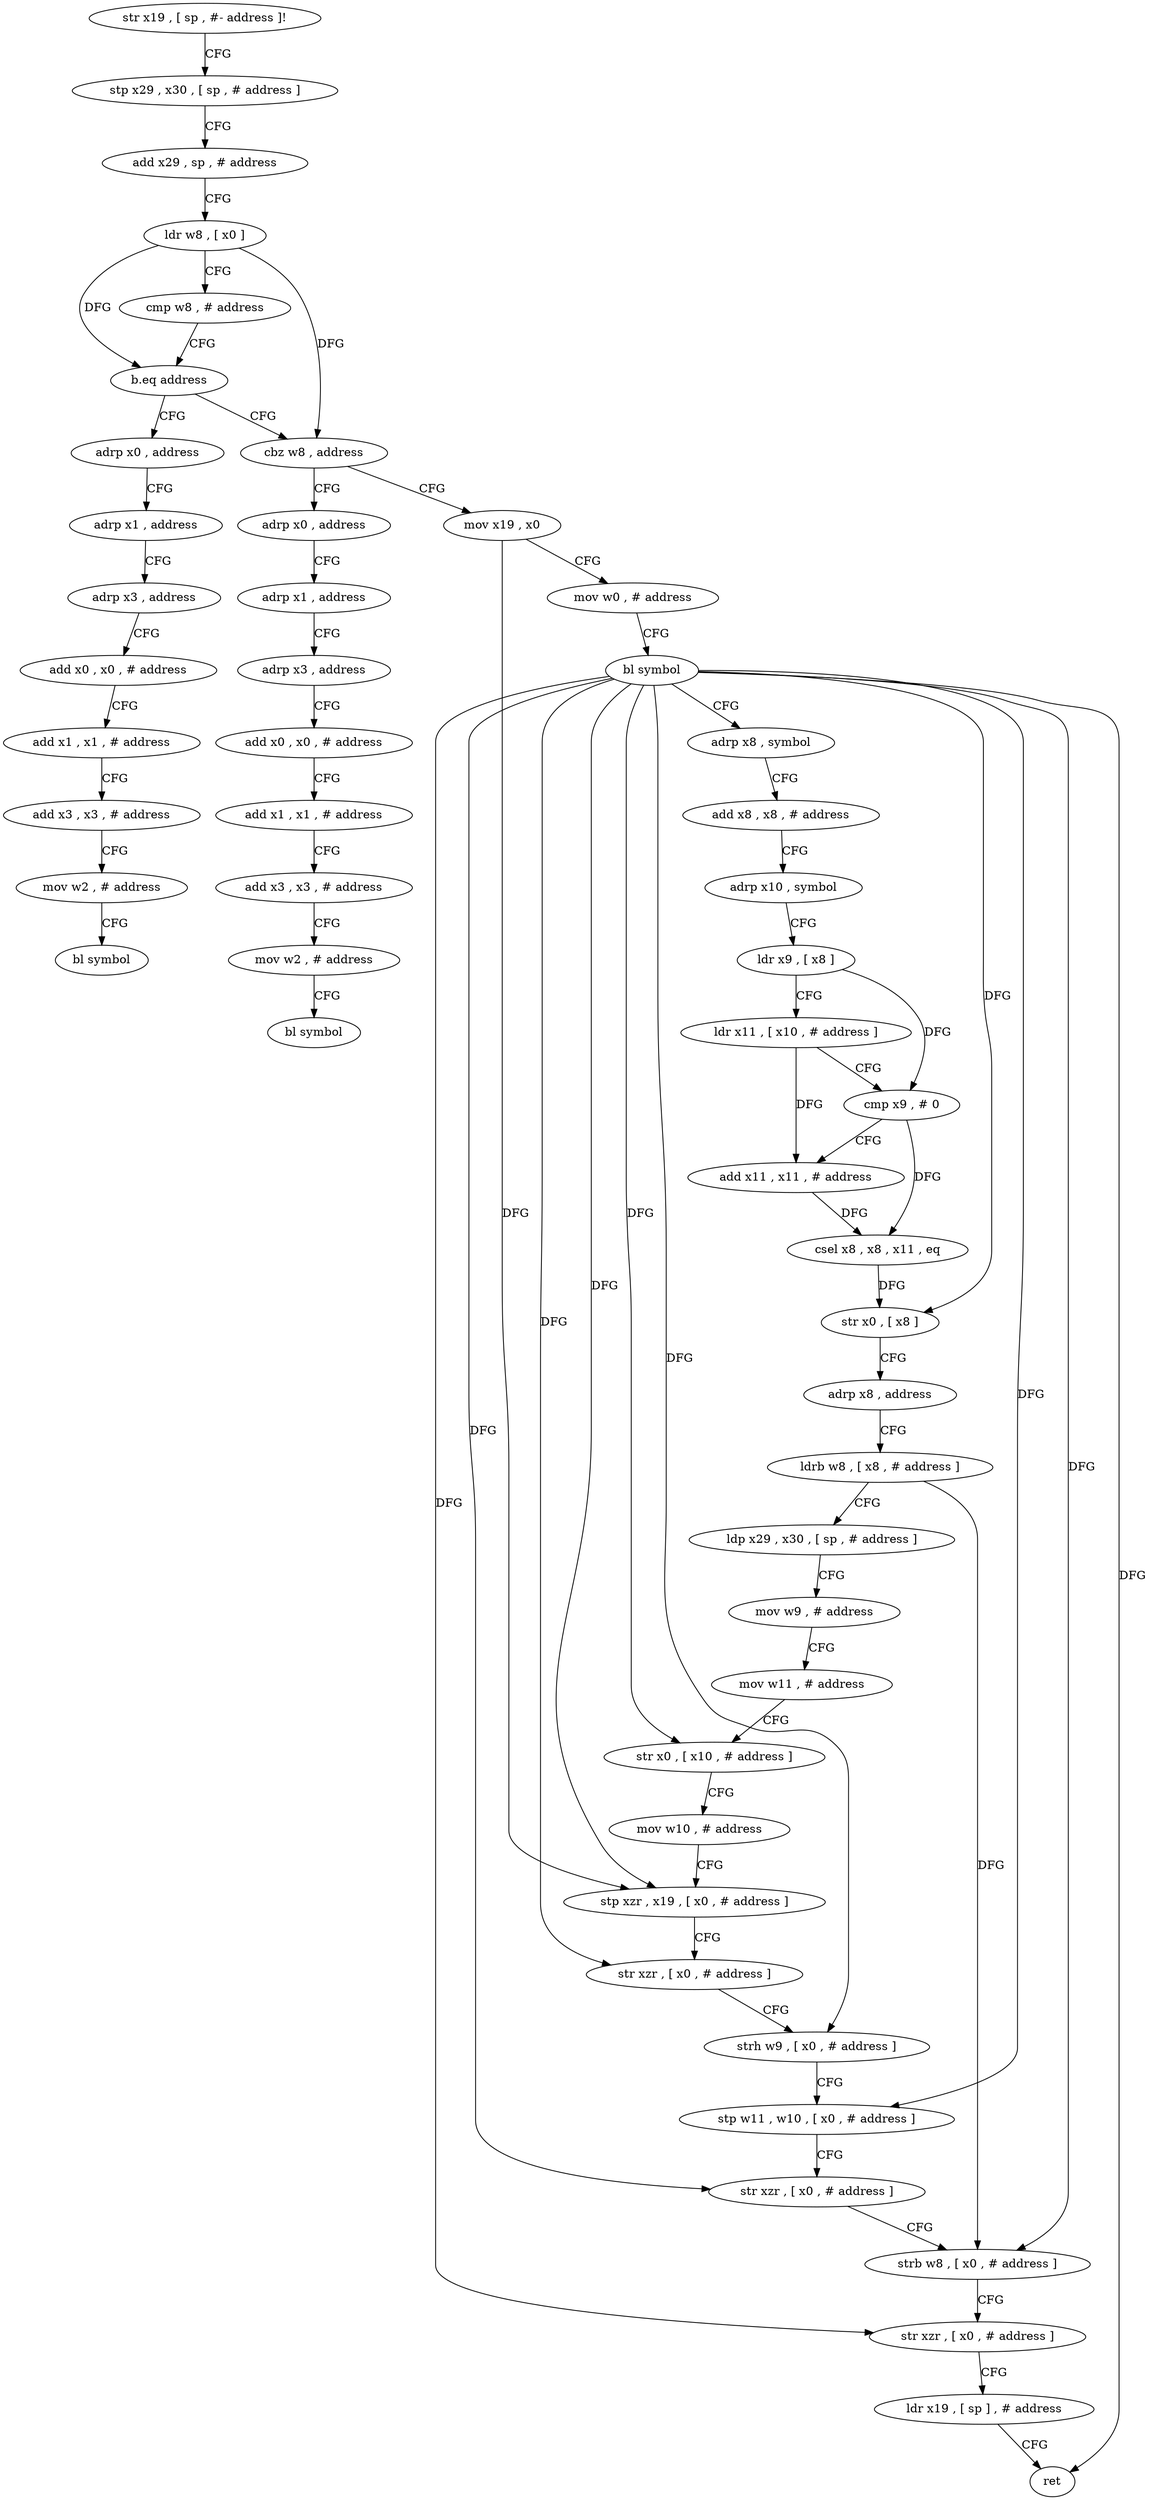 digraph "func" {
"4227176" [label = "str x19 , [ sp , #- address ]!" ]
"4227180" [label = "stp x29 , x30 , [ sp , # address ]" ]
"4227184" [label = "add x29 , sp , # address" ]
"4227188" [label = "ldr w8 , [ x0 ]" ]
"4227192" [label = "cmp w8 , # address" ]
"4227196" [label = "b.eq address" ]
"4227316" [label = "adrp x0 , address" ]
"4227200" [label = "cbz w8 , address" ]
"4227320" [label = "adrp x1 , address" ]
"4227324" [label = "adrp x3 , address" ]
"4227328" [label = "add x0 , x0 , # address" ]
"4227332" [label = "add x1 , x1 , # address" ]
"4227336" [label = "add x3 , x3 , # address" ]
"4227340" [label = "mov w2 , # address" ]
"4227344" [label = "bl symbol" ]
"4227348" [label = "adrp x0 , address" ]
"4227204" [label = "mov x19 , x0" ]
"4227352" [label = "adrp x1 , address" ]
"4227356" [label = "adrp x3 , address" ]
"4227360" [label = "add x0 , x0 , # address" ]
"4227364" [label = "add x1 , x1 , # address" ]
"4227368" [label = "add x3 , x3 , # address" ]
"4227372" [label = "mov w2 , # address" ]
"4227376" [label = "bl symbol" ]
"4227208" [label = "mov w0 , # address" ]
"4227212" [label = "bl symbol" ]
"4227216" [label = "adrp x8 , symbol" ]
"4227220" [label = "add x8 , x8 , # address" ]
"4227224" [label = "adrp x10 , symbol" ]
"4227228" [label = "ldr x9 , [ x8 ]" ]
"4227232" [label = "ldr x11 , [ x10 , # address ]" ]
"4227236" [label = "cmp x9 , # 0" ]
"4227240" [label = "add x11 , x11 , # address" ]
"4227244" [label = "csel x8 , x8 , x11 , eq" ]
"4227248" [label = "str x0 , [ x8 ]" ]
"4227252" [label = "adrp x8 , address" ]
"4227256" [label = "ldrb w8 , [ x8 , # address ]" ]
"4227260" [label = "ldp x29 , x30 , [ sp , # address ]" ]
"4227264" [label = "mov w9 , # address" ]
"4227268" [label = "mov w11 , # address" ]
"4227272" [label = "str x0 , [ x10 , # address ]" ]
"4227276" [label = "mov w10 , # address" ]
"4227280" [label = "stp xzr , x19 , [ x0 , # address ]" ]
"4227284" [label = "str xzr , [ x0 , # address ]" ]
"4227288" [label = "strh w9 , [ x0 , # address ]" ]
"4227292" [label = "stp w11 , w10 , [ x0 , # address ]" ]
"4227296" [label = "str xzr , [ x0 , # address ]" ]
"4227300" [label = "strb w8 , [ x0 , # address ]" ]
"4227304" [label = "str xzr , [ x0 , # address ]" ]
"4227308" [label = "ldr x19 , [ sp ] , # address" ]
"4227312" [label = "ret" ]
"4227176" -> "4227180" [ label = "CFG" ]
"4227180" -> "4227184" [ label = "CFG" ]
"4227184" -> "4227188" [ label = "CFG" ]
"4227188" -> "4227192" [ label = "CFG" ]
"4227188" -> "4227196" [ label = "DFG" ]
"4227188" -> "4227200" [ label = "DFG" ]
"4227192" -> "4227196" [ label = "CFG" ]
"4227196" -> "4227316" [ label = "CFG" ]
"4227196" -> "4227200" [ label = "CFG" ]
"4227316" -> "4227320" [ label = "CFG" ]
"4227200" -> "4227348" [ label = "CFG" ]
"4227200" -> "4227204" [ label = "CFG" ]
"4227320" -> "4227324" [ label = "CFG" ]
"4227324" -> "4227328" [ label = "CFG" ]
"4227328" -> "4227332" [ label = "CFG" ]
"4227332" -> "4227336" [ label = "CFG" ]
"4227336" -> "4227340" [ label = "CFG" ]
"4227340" -> "4227344" [ label = "CFG" ]
"4227348" -> "4227352" [ label = "CFG" ]
"4227204" -> "4227208" [ label = "CFG" ]
"4227204" -> "4227280" [ label = "DFG" ]
"4227352" -> "4227356" [ label = "CFG" ]
"4227356" -> "4227360" [ label = "CFG" ]
"4227360" -> "4227364" [ label = "CFG" ]
"4227364" -> "4227368" [ label = "CFG" ]
"4227368" -> "4227372" [ label = "CFG" ]
"4227372" -> "4227376" [ label = "CFG" ]
"4227208" -> "4227212" [ label = "CFG" ]
"4227212" -> "4227216" [ label = "CFG" ]
"4227212" -> "4227248" [ label = "DFG" ]
"4227212" -> "4227272" [ label = "DFG" ]
"4227212" -> "4227280" [ label = "DFG" ]
"4227212" -> "4227284" [ label = "DFG" ]
"4227212" -> "4227288" [ label = "DFG" ]
"4227212" -> "4227292" [ label = "DFG" ]
"4227212" -> "4227296" [ label = "DFG" ]
"4227212" -> "4227300" [ label = "DFG" ]
"4227212" -> "4227304" [ label = "DFG" ]
"4227212" -> "4227312" [ label = "DFG" ]
"4227216" -> "4227220" [ label = "CFG" ]
"4227220" -> "4227224" [ label = "CFG" ]
"4227224" -> "4227228" [ label = "CFG" ]
"4227228" -> "4227232" [ label = "CFG" ]
"4227228" -> "4227236" [ label = "DFG" ]
"4227232" -> "4227236" [ label = "CFG" ]
"4227232" -> "4227240" [ label = "DFG" ]
"4227236" -> "4227240" [ label = "CFG" ]
"4227236" -> "4227244" [ label = "DFG" ]
"4227240" -> "4227244" [ label = "DFG" ]
"4227244" -> "4227248" [ label = "DFG" ]
"4227248" -> "4227252" [ label = "CFG" ]
"4227252" -> "4227256" [ label = "CFG" ]
"4227256" -> "4227260" [ label = "CFG" ]
"4227256" -> "4227300" [ label = "DFG" ]
"4227260" -> "4227264" [ label = "CFG" ]
"4227264" -> "4227268" [ label = "CFG" ]
"4227268" -> "4227272" [ label = "CFG" ]
"4227272" -> "4227276" [ label = "CFG" ]
"4227276" -> "4227280" [ label = "CFG" ]
"4227280" -> "4227284" [ label = "CFG" ]
"4227284" -> "4227288" [ label = "CFG" ]
"4227288" -> "4227292" [ label = "CFG" ]
"4227292" -> "4227296" [ label = "CFG" ]
"4227296" -> "4227300" [ label = "CFG" ]
"4227300" -> "4227304" [ label = "CFG" ]
"4227304" -> "4227308" [ label = "CFG" ]
"4227308" -> "4227312" [ label = "CFG" ]
}
